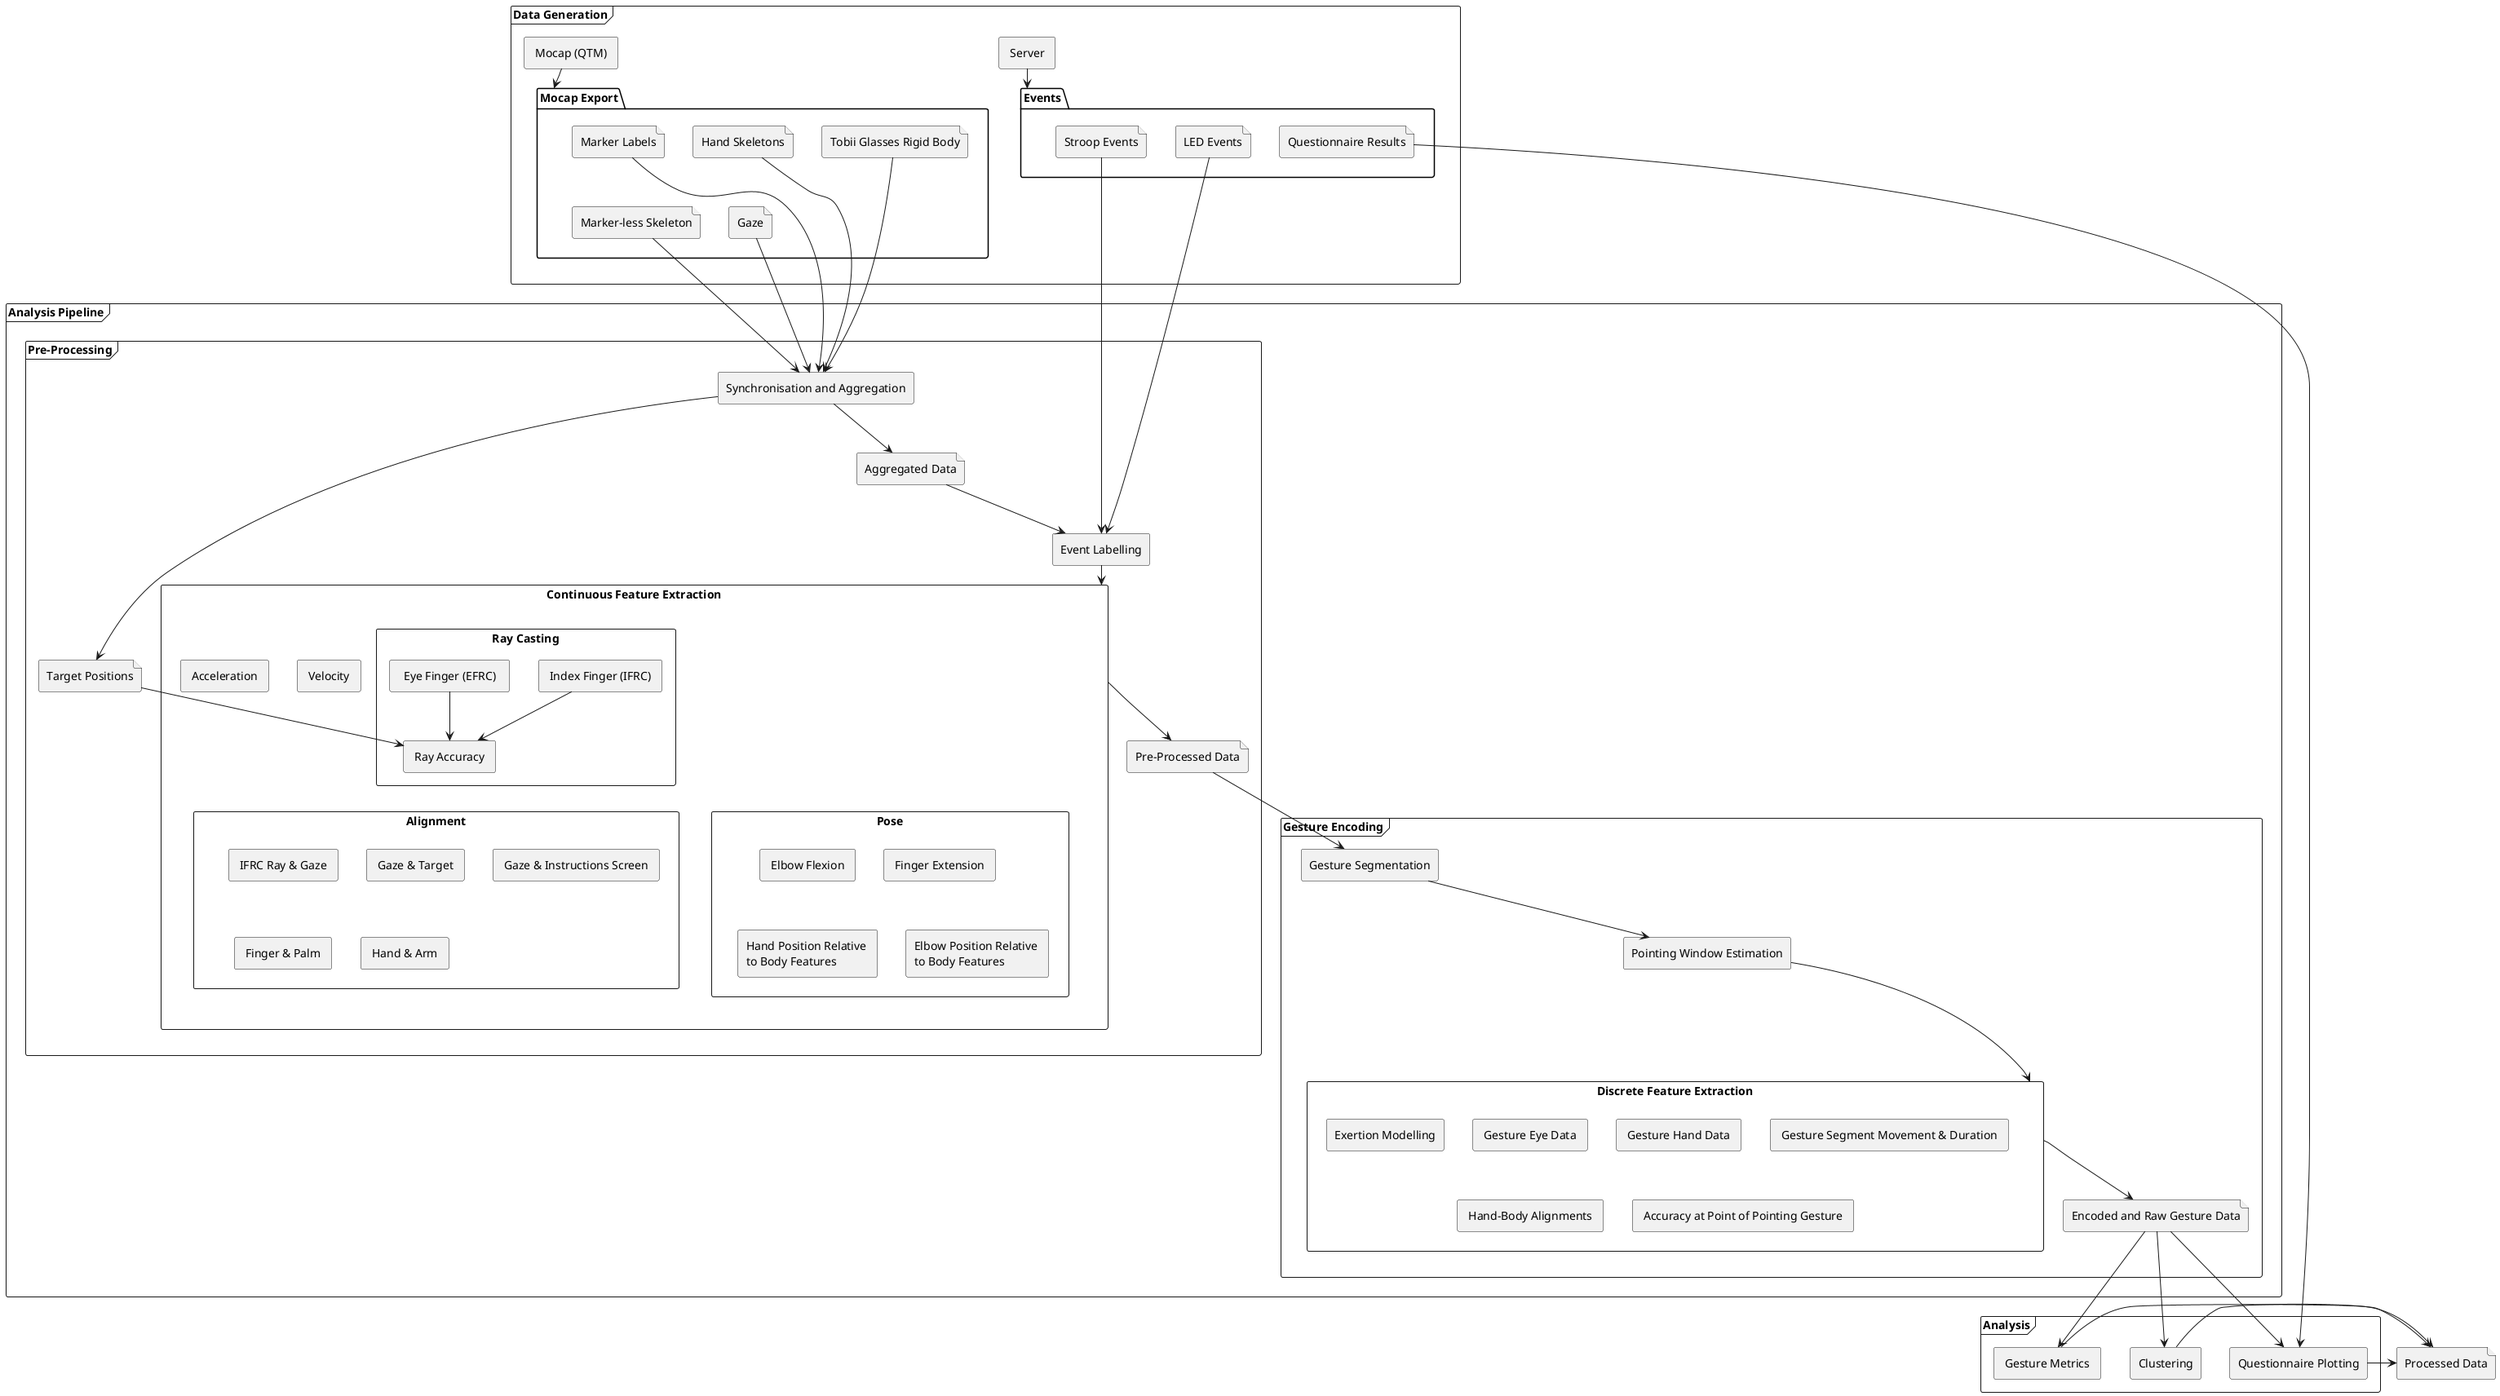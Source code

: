 @@startuml Data Analysis Pipeline

skinparam componentStyle rectangle
top to bottom direction

frame "Data Generation" as gen {
    [ Mocap (QTM) ] as qtm
    folder "Mocap Export" as mocap {
        file "Marker Labels" as labels
        file "Hand Skeletons" as skeleton
        file "Tobii Glasses Rigid Body" as 6dof
        file "Marker-less Skeleton" as fbx
        file Gaze as gaze
    }

    [ Server ] as server
    folder "Events" as events {
        file "Stroop Events" as stroop
        file "LED Events" as led
        file "Questionnaire Results" as questResults
    }
}

frame "Analysis Pipeline" as pipeline {
    frame "Pre-Processing" as pre {
        component "Synchronisation and Aggregation" as agg 
        file "Target Positions" as targets
        file "Aggregated Data" as data
        component "Event Labelling" as labelling {
            ' note as nLab 
            '     Use the LED on/off events from server to define windows within which pointing occurs.
            '     Slice aggregated data halfway through the 'off' sections, such that we have a bit before 
            '      and after a gesture while knowing when the LED was actually on.
            ' end note
        }
        component "Continuous Feature Extraction" as cfe {
            ' note as nCFE 
            '     Velocity and Acceleration (both linear and angular?) - Filtering?
            '     Hand pose (finger extensions) - binning or map between 0-1?
            '     Arm pose (arm body alignment, elbow flexion, finger arm alignment) - binning or map between 0-1?
            '     gaze (alignment to target, alignment to rays, alignment to screen, eye closure (excluding blinking?))
            ' end note
            [ Velocity ]
            [ Acceleration ] as acc
            component Alignment as align {
                [ IFRC Ray & Gaze ]
                [ Gaze & Target ]
                [ Gaze & Instructions Screen ]
                [ Finger & Palm ]
                [ Hand & Arm ]

            }
            component Pose as pose {
                [ Elbow Flexion ]
                [ Finger Extension ]
                component handRelative [ 
                    Hand Position Relative 
                    to Body Features 
                ]
                component armRelative [ 
                    Elbow Position Relative 
                    to Body Features 
                ]
            }
            component "Ray Casting" as ray {
                [ Index Finger (IFRC) ] as ifrc
                [  Eye Finger (EFRC)  ] as efrc

                [ Ray Accuracy ] as rayAcc
                ' note as nRC
                '     Calculate using the estimated skeleton, 
                '     rather than the markers.
                ' end note
            }
            ' align -[hidden]u-> ray
        }
        file "Pre-Processed Data" as preprocData
    }
    frame "Gesture Encoding" as encoding {
        component "Gesture Segmentation" as segmentation {
            ' note as nSeg
            '     Split pointing gesture into rest, ballistic, pin-pointing sections 
            '     (there may be multiple, based on thresholds).
            ' end note
        }
        component "Pointing Window Estimation" as pwe {
            ' note as nPWE
            '     Determine which frames of the gesture should be used for measuring accuracy
            ' end note
        }
        component "Discrete Feature Extraction" as dfe {
            ' note as nDFE
            '     Extract change in features and features for the gesture as a whole,
            '      encode gesture using these features,
            '      drop and log gestures that cannot be processed (missing data)
            '     (do for both pointing windows (if multiple) and whole event window?)
            ' end note
            component "Exertion Modelling" as exertion {
                ' note as nExertion
                '     Using the models used in XRgonomics, estimate the exertion during the pointing gesture
                ' end note
            }
            [ Gesture Eye Data ]
            [ Gesture Hand Data ]
            [ Gesture Segment Movement & Duration ]
            [ Hand-Body Alignments ]
            [ Accuracy at Point of Pointing Gesture ]
        }
        file "Encoded and Raw Gesture Data" as encoded
    }
}
frame Analysis as analysis {
    component "Clustering" as clustering {
        ' note as nClustering

        ' end note
    }

    [ Gesture Metrics ] as metrics

    component "Questionnaire Plotting" as questStatsBetween {
        ' note as nQuestStats
        '     How did perceived effort, performance, and enjoyment change between conditions 
        '     Get box plot values for across participants
        ' end note
    }
}
file "Processed Data" as procData

' layout Tweaking
fbx -[hidden]u-> labels
gaze -[hidden]u-> labels
pose -[hidden]u-> rayAcc
align -[hidden]u-> rayAcc
' preprocData -[hidden]u-> handRelative

' Data generation
server --> events
qtm --> mocap

' Data analysis
' aggregation
labels --> agg
skeleton --> agg
6dof --> agg
fbx --> agg
gaze --> agg

agg --> data
agg --> targets

' event labelling
data --> labelling
led --> labelling
stroop --> labelling

' get rays
labelling --> cfe

' accuracy
ifrc --> rayAcc
efrc --> rayAcc
targets --> rayAcc

' rayAcc --> cfe

cfe --> preprocData

preprocData --> segmentation

segmentation --> pwe

pwe --> dfe

dfe --> encoded


encoded --> clustering
encoded --> metrics
encoded --> questStatsBetween
questResults --> questStatsBetween

clustering -> procData
metrics -> procData
questStatsBetween -> procData

@@enduml